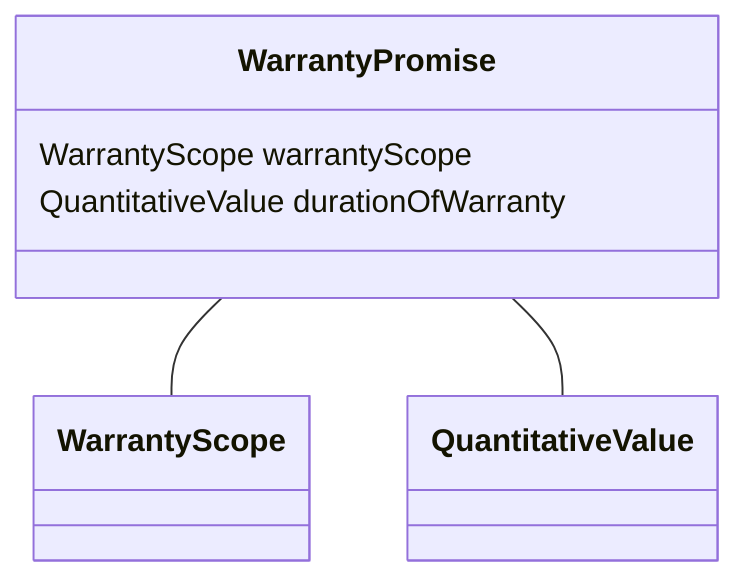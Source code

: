 classDiagram
  WarrantyPromise -- WarrantyScope
  WarrantyPromise -- QuantitativeValue


class WarrantyPromise {

  WarrantyScope warrantyScope
  QuantitativeValue durationOfWarranty

 }